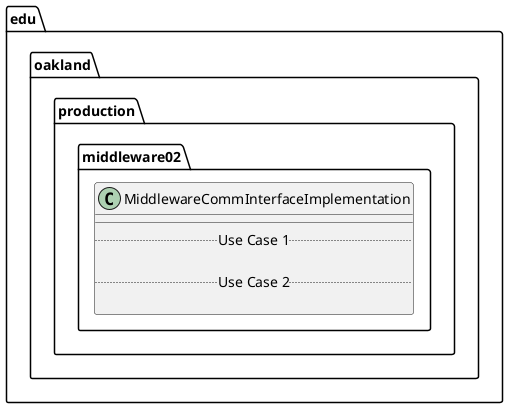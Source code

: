 @startuml MiddlewareCommInterfaceImplementation

package edu.oakland.production.middleware02 {
    class MiddlewareCommInterfaceImplementation {
        __
        .. Use Case 1 ..

        .. Use Case 2 ..

    }
}

@enduml